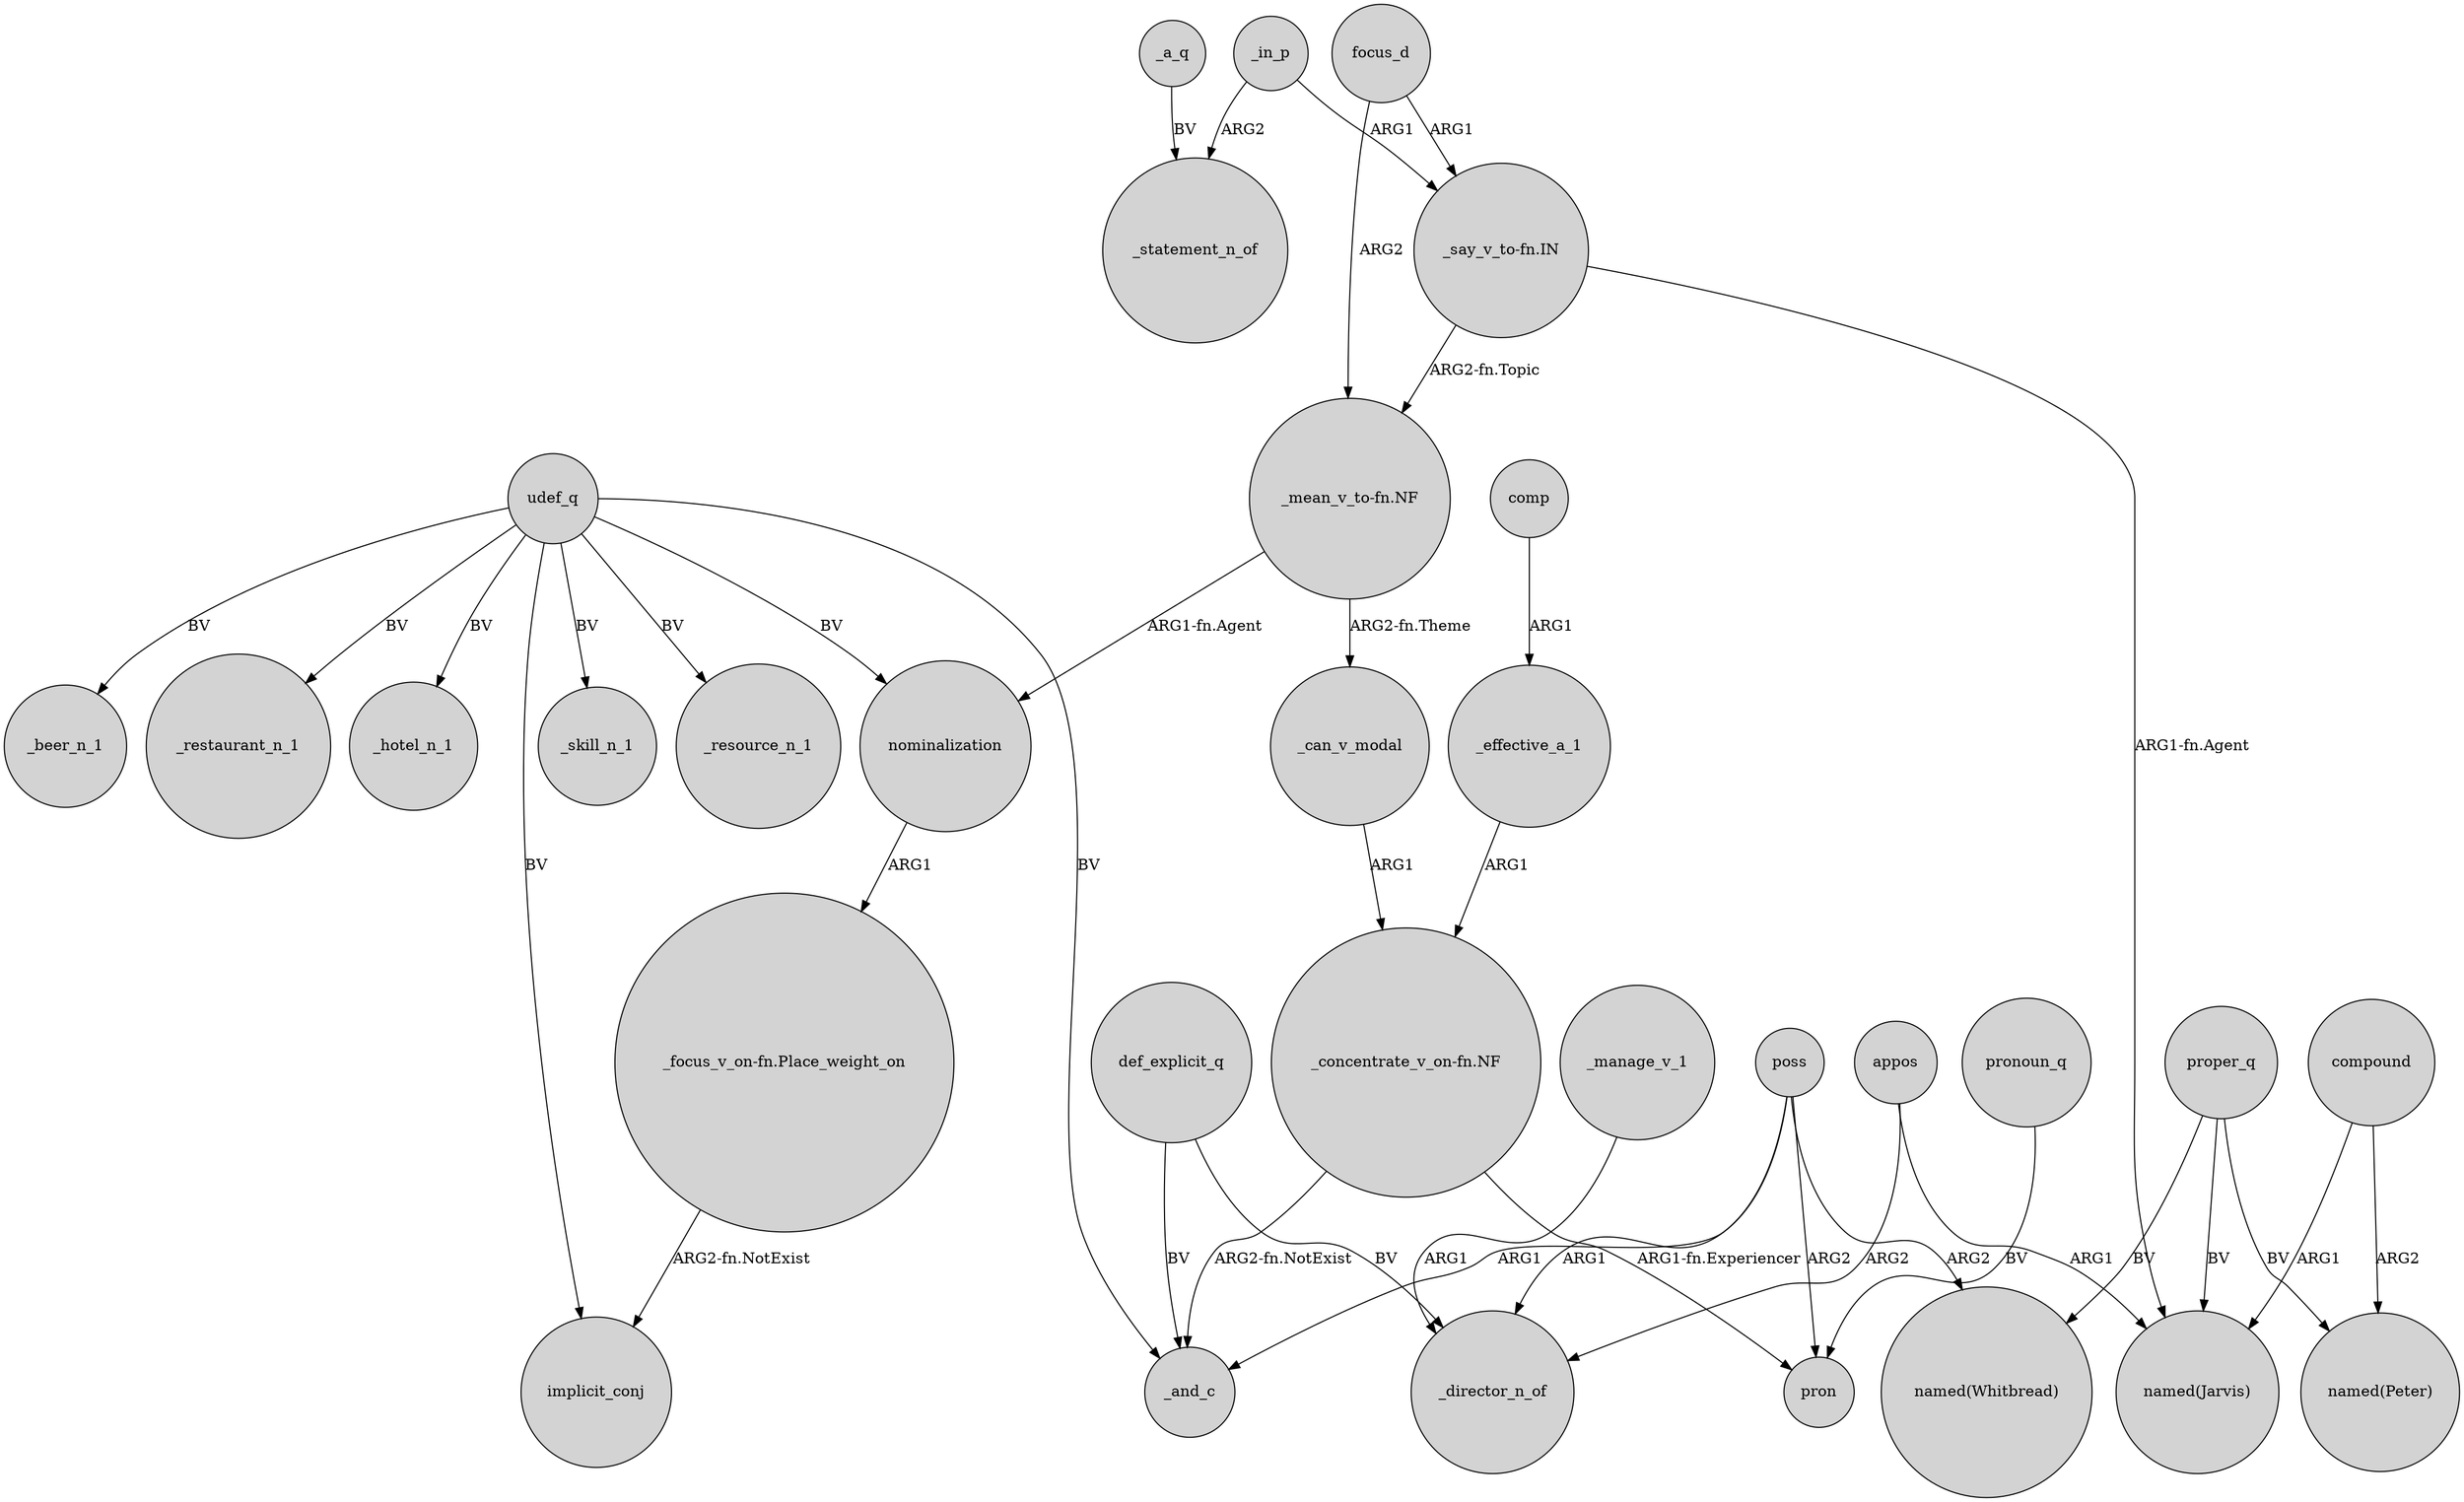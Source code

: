 digraph {
	node [shape=circle style=filled]
	udef_q -> _skill_n_1 [label=BV]
	"_focus_v_on-fn.Place_weight_on" -> implicit_conj [label="ARG2-fn.NotExist"]
	_effective_a_1 -> "_concentrate_v_on-fn.NF" [label=ARG1]
	_manage_v_1 -> _director_n_of [label=ARG1]
	"_mean_v_to-fn.NF" -> nominalization [label="ARG1-fn.Agent"]
	poss -> pron [label=ARG2]
	poss -> _and_c [label=ARG1]
	_in_p -> "_say_v_to-fn.IN" [label=ARG1]
	poss -> _director_n_of [label=ARG1]
	def_explicit_q -> _and_c [label=BV]
	_a_q -> _statement_n_of [label=BV]
	focus_d -> "_mean_v_to-fn.NF" [label=ARG2]
	compound -> "named(Jarvis)" [label=ARG1]
	udef_q -> implicit_conj [label=BV]
	proper_q -> "named(Peter)" [label=BV]
	"_mean_v_to-fn.NF" -> _can_v_modal [label="ARG2-fn.Theme"]
	pronoun_q -> pron [label=BV]
	proper_q -> "named(Jarvis)" [label=BV]
	compound -> "named(Peter)" [label=ARG2]
	"_concentrate_v_on-fn.NF" -> pron [label="ARG1-fn.Experiencer"]
	udef_q -> _resource_n_1 [label=BV]
	proper_q -> "named(Whitbread)" [label=BV]
	poss -> "named(Whitbread)" [label=ARG2]
	"_concentrate_v_on-fn.NF" -> _and_c [label="ARG2-fn.NotExist"]
	udef_q -> _beer_n_1 [label=BV]
	udef_q -> nominalization [label=BV]
	"_say_v_to-fn.IN" -> "named(Jarvis)" [label="ARG1-fn.Agent"]
	udef_q -> _restaurant_n_1 [label=BV]
	comp -> _effective_a_1 [label=ARG1]
	_in_p -> _statement_n_of [label=ARG2]
	_can_v_modal -> "_concentrate_v_on-fn.NF" [label=ARG1]
	nominalization -> "_focus_v_on-fn.Place_weight_on" [label=ARG1]
	"_say_v_to-fn.IN" -> "_mean_v_to-fn.NF" [label="ARG2-fn.Topic"]
	udef_q -> _and_c [label=BV]
	udef_q -> _hotel_n_1 [label=BV]
	appos -> "named(Jarvis)" [label=ARG1]
	appos -> _director_n_of [label=ARG2]
	focus_d -> "_say_v_to-fn.IN" [label=ARG1]
	def_explicit_q -> _director_n_of [label=BV]
}
